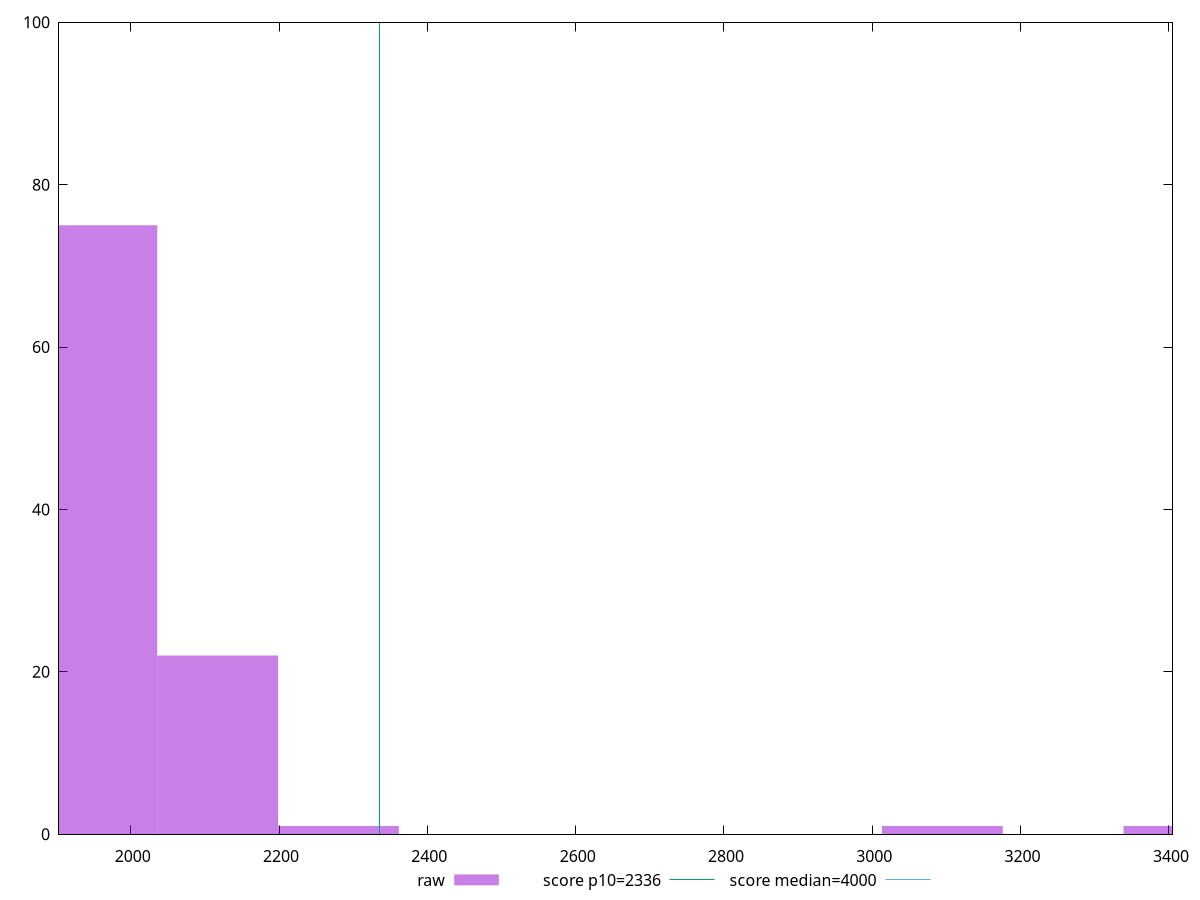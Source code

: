 reset

$raw <<EOF
3420.247327214469 1
3094.509486527377 1
1954.4270441225535 75
2280.164884809646 1
2117.2959644660996 22
EOF

set key outside below
set boxwidth 162.86892034354614
set xrange [1903.3360000000005:3404.8194999999987]
set yrange [0:100]
set trange [0:100]
set style fill transparent solid 0.5 noborder

set parametric
set terminal svg size 640, 490 enhanced background rgb 'white'
set output "report_00017_2021-02-10T15-08-03.406Z/first-contentful-paint/samples/pages+cached+noadtech+nomedia/raw/histogram.svg"

plot $raw title "raw" with boxes, \
     2336,t title "score p10=2336", \
     4000,t title "score median=4000"

reset
